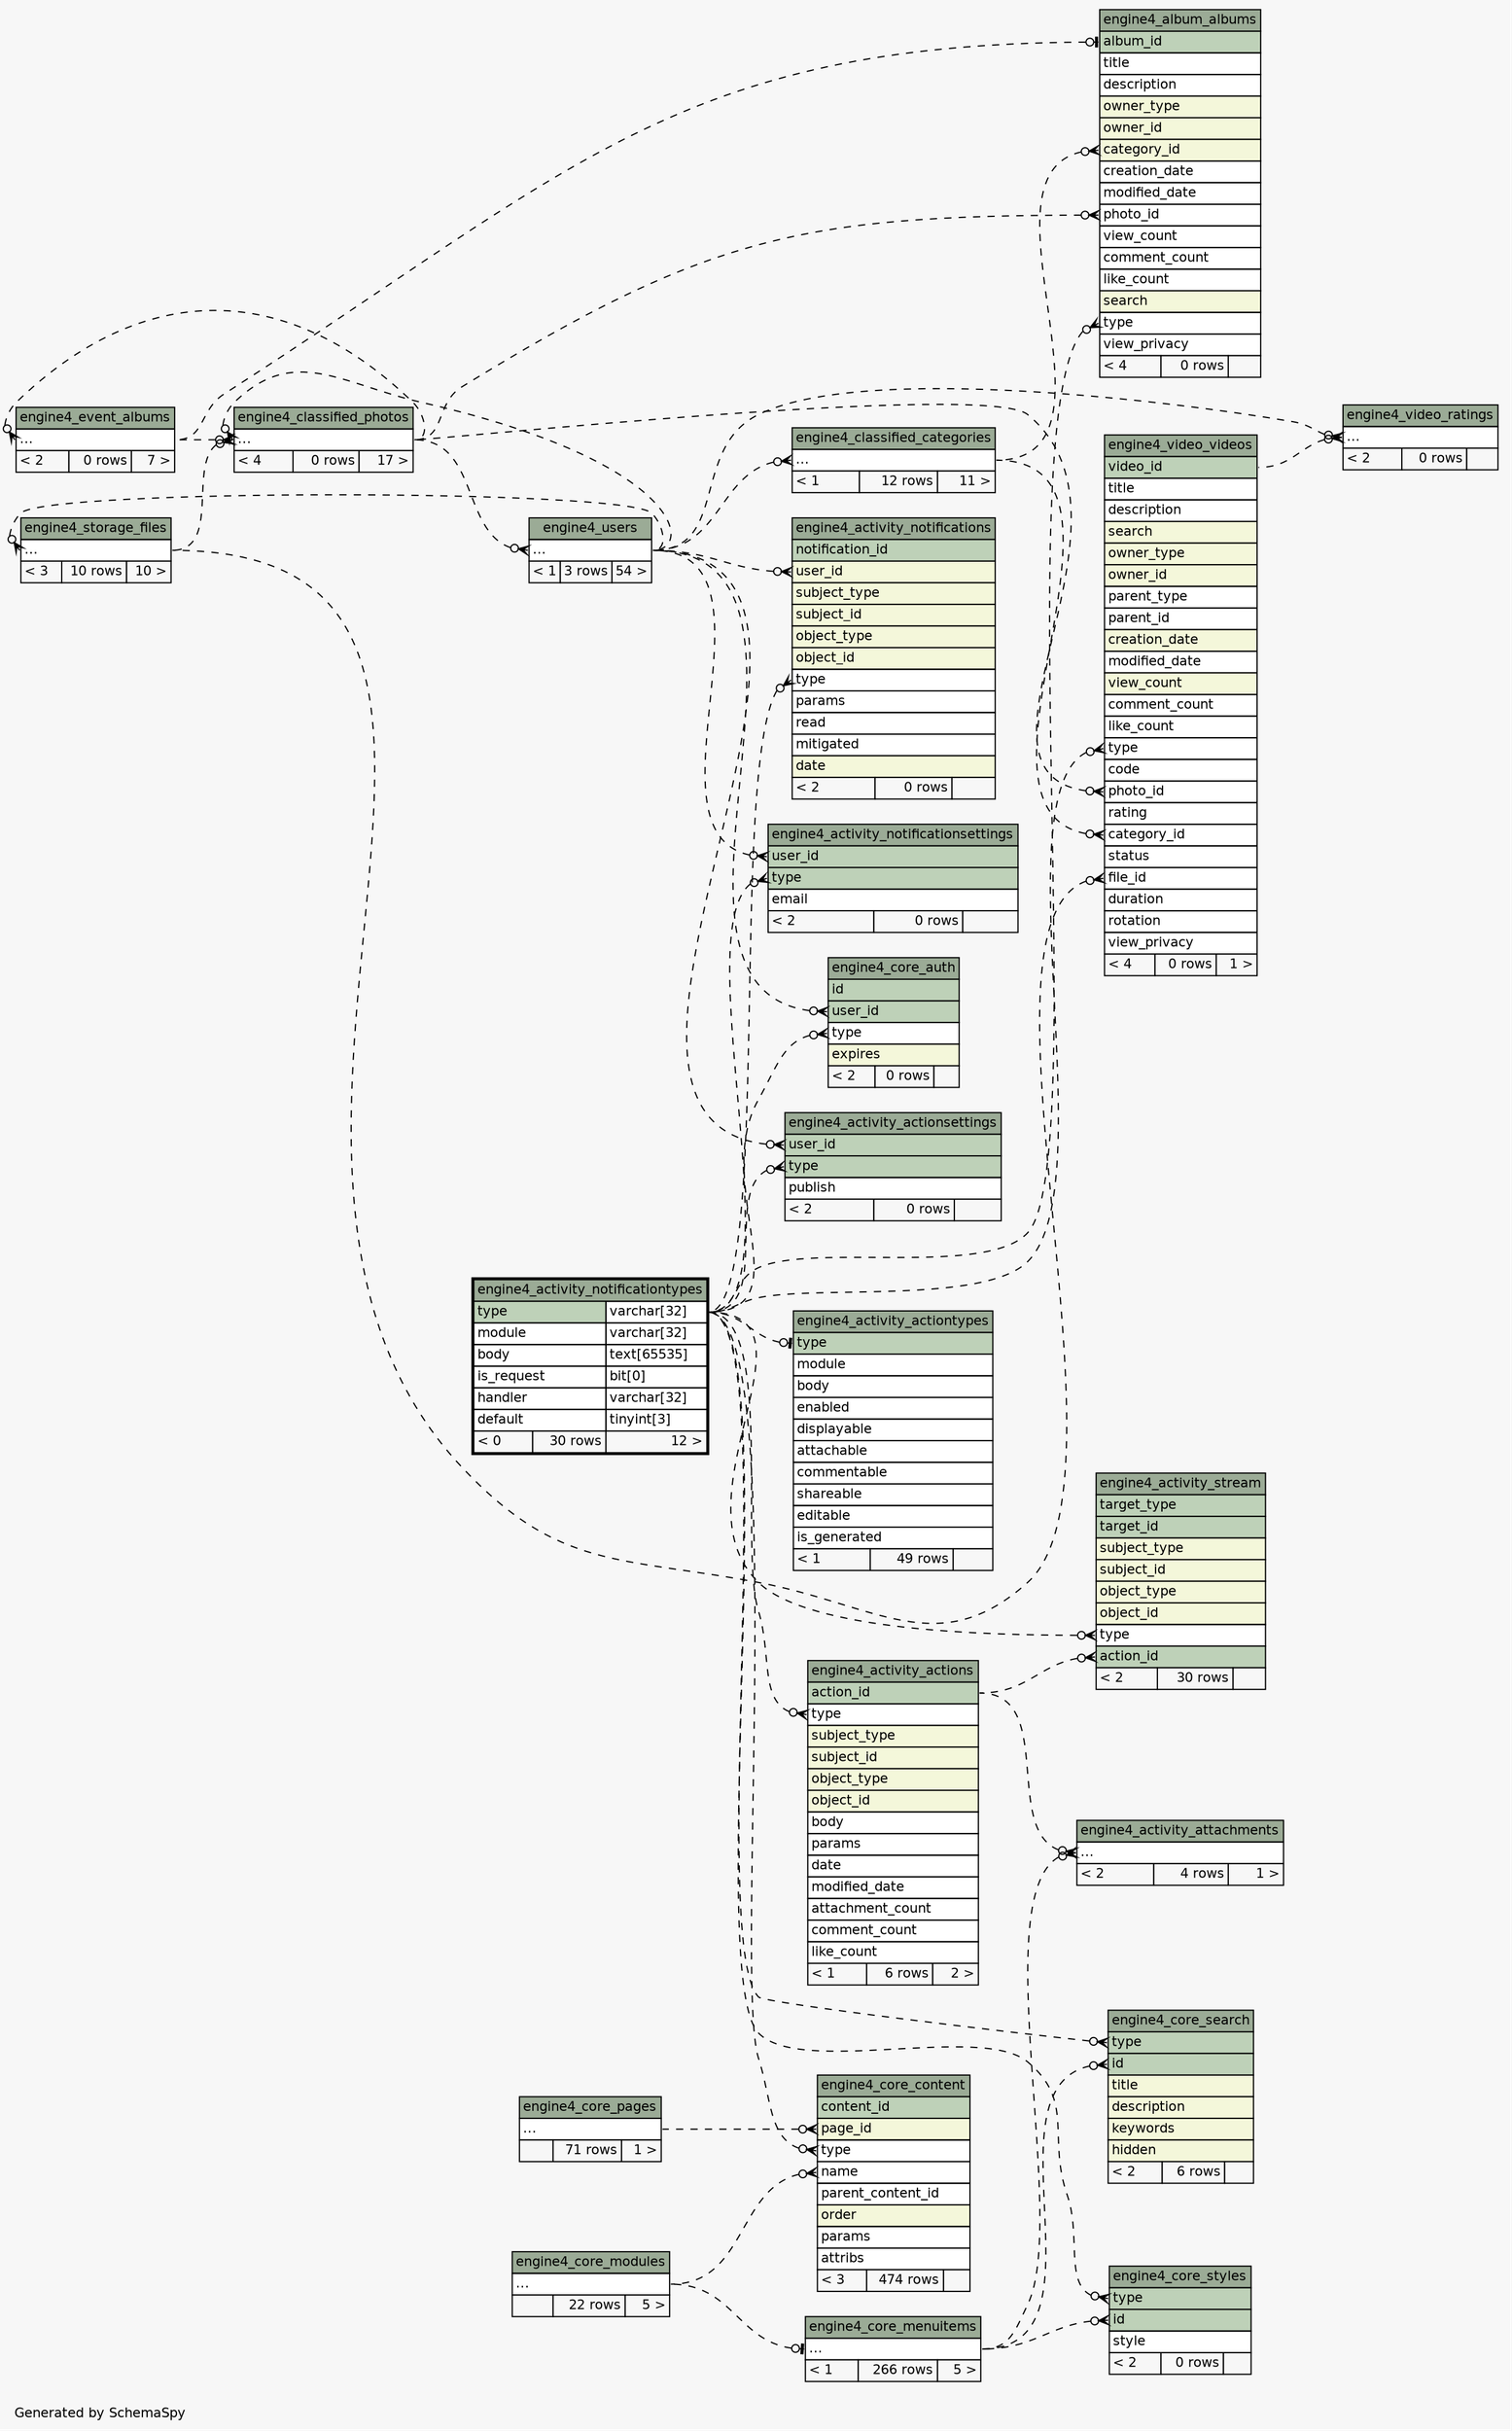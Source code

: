 // dot 2.38.0 on Windows 10 10.0
// SchemaSpy rev 590
digraph "impliedTwoDegreesRelationshipsDiagram" {
  graph [
    rankdir="RL"
    bgcolor="#f7f7f7"
    label="\nGenerated by SchemaSpy"
    labeljust="l"
    nodesep="0.18"
    ranksep="0.46"
    fontname="Helvetica"
    fontsize="11"
  ];
  node [
    fontname="Helvetica"
    fontsize="11"
    shape="plaintext"
  ];
  edge [
    arrowsize="0.8"
  ];
  "engine4_activity_actions":"type":w -> "engine4_activity_notificationtypes":"type.type":e [arrowhead=none dir=back arrowtail=crowodot style=dashed];
  "engine4_activity_actionsettings":"type":w -> "engine4_activity_notificationtypes":"type.type":e [arrowhead=none dir=back arrowtail=crowodot style=dashed];
  "engine4_activity_actionsettings":"user_id":w -> "engine4_users":"elipses":e [arrowhead=none dir=back arrowtail=crowodot style=dashed];
  "engine4_activity_actiontypes":"type":w -> "engine4_activity_notificationtypes":"type.type":e [arrowhead=none dir=back arrowtail=teeodot style=dashed];
  "engine4_activity_attachments":"elipses":w -> "engine4_activity_actions":"action_id":e [arrowhead=none dir=back arrowtail=crowodot style=dashed];
  "engine4_activity_attachments":"elipses":w -> "engine4_core_menuitems":"elipses":e [arrowhead=none dir=back arrowtail=crowodot style=dashed];
  "engine4_activity_notifications":"type":w -> "engine4_activity_notificationtypes":"type.type":e [arrowhead=none dir=back arrowtail=crowodot style=dashed];
  "engine4_activity_notifications":"user_id":w -> "engine4_users":"elipses":e [arrowhead=none dir=back arrowtail=crowodot style=dashed];
  "engine4_activity_notificationsettings":"type":w -> "engine4_activity_notificationtypes":"type.type":e [arrowhead=none dir=back arrowtail=crowodot style=dashed];
  "engine4_activity_notificationsettings":"user_id":w -> "engine4_users":"elipses":e [arrowhead=none dir=back arrowtail=crowodot style=dashed];
  "engine4_activity_stream":"action_id":w -> "engine4_activity_actions":"action_id":e [arrowhead=none dir=back arrowtail=crowodot style=dashed];
  "engine4_activity_stream":"type":w -> "engine4_activity_notificationtypes":"type.type":e [arrowhead=none dir=back arrowtail=crowodot style=dashed];
  "engine4_album_albums":"album_id":w -> "engine4_event_albums":"elipses":e [arrowhead=none dir=back arrowtail=teeodot style=dashed];
  "engine4_album_albums":"category_id":w -> "engine4_classified_categories":"elipses":e [arrowhead=none dir=back arrowtail=crowodot style=dashed];
  "engine4_album_albums":"photo_id":w -> "engine4_classified_photos":"elipses":e [arrowhead=none dir=back arrowtail=crowodot style=dashed];
  "engine4_album_albums":"type":w -> "engine4_activity_notificationtypes":"type.type":e [arrowhead=none dir=back arrowtail=crowodot style=dashed];
  "engine4_classified_categories":"elipses":w -> "engine4_users":"elipses":e [arrowhead=none dir=back arrowtail=crowodot style=dashed];
  "engine4_classified_photos":"elipses":w -> "engine4_event_albums":"elipses":e [arrowhead=none dir=back arrowtail=crowodot style=dashed];
  "engine4_classified_photos":"elipses":w -> "engine4_storage_files":"elipses":e [arrowhead=none dir=back arrowtail=crowodot style=dashed];
  "engine4_classified_photos":"elipses":w -> "engine4_users":"elipses":e [arrowhead=none dir=back arrowtail=crowodot style=dashed];
  "engine4_core_auth":"type":w -> "engine4_activity_notificationtypes":"type.type":e [arrowhead=none dir=back arrowtail=crowodot style=dashed];
  "engine4_core_auth":"user_id":w -> "engine4_users":"elipses":e [arrowhead=none dir=back arrowtail=crowodot style=dashed];
  "engine4_core_content":"name":w -> "engine4_core_modules":"elipses":e [arrowhead=none dir=back arrowtail=crowodot style=dashed];
  "engine4_core_content":"page_id":w -> "engine4_core_pages":"elipses":e [arrowhead=none dir=back arrowtail=crowodot style=dashed];
  "engine4_core_content":"type":w -> "engine4_activity_notificationtypes":"type.type":e [arrowhead=none dir=back arrowtail=crowodot style=dashed];
  "engine4_core_menuitems":"elipses":w -> "engine4_core_modules":"elipses":e [arrowhead=none dir=back arrowtail=teeodot style=dashed];
  "engine4_core_search":"id":w -> "engine4_core_menuitems":"elipses":e [arrowhead=none dir=back arrowtail=crowodot style=dashed];
  "engine4_core_search":"type":w -> "engine4_activity_notificationtypes":"type.type":e [arrowhead=none dir=back arrowtail=crowodot style=dashed];
  "engine4_core_styles":"id":w -> "engine4_core_menuitems":"elipses":e [arrowhead=none dir=back arrowtail=crowodot style=dashed];
  "engine4_core_styles":"type":w -> "engine4_activity_notificationtypes":"type.type":e [arrowhead=none dir=back arrowtail=crowodot style=dashed];
  "engine4_event_albums":"elipses":w -> "engine4_classified_photos":"elipses":e [arrowhead=none dir=back arrowtail=crowodot style=dashed];
  "engine4_storage_files":"elipses":w -> "engine4_users":"elipses":e [arrowhead=none dir=back arrowtail=crowodot style=dashed];
  "engine4_users":"elipses":w -> "engine4_classified_photos":"elipses":e [arrowhead=none dir=back arrowtail=crowodot style=dashed];
  "engine4_video_ratings":"elipses":w -> "engine4_users":"elipses":e [arrowhead=none dir=back arrowtail=crowodot style=dashed];
  "engine4_video_ratings":"elipses":w -> "engine4_video_videos":"video_id":e [arrowhead=none dir=back arrowtail=crowodot style=dashed];
  "engine4_video_videos":"category_id":w -> "engine4_classified_categories":"elipses":e [arrowhead=none dir=back arrowtail=crowodot style=dashed];
  "engine4_video_videos":"file_id":w -> "engine4_storage_files":"elipses":e [arrowhead=none dir=back arrowtail=crowodot style=dashed];
  "engine4_video_videos":"photo_id":w -> "engine4_classified_photos":"elipses":e [arrowhead=none dir=back arrowtail=crowodot style=dashed];
  "engine4_video_videos":"type":w -> "engine4_activity_notificationtypes":"type.type":e [arrowhead=none dir=back arrowtail=crowodot style=dashed];
  "engine4_activity_actions" [
    label=<
    <TABLE BORDER="0" CELLBORDER="1" CELLSPACING="0" BGCOLOR="#ffffff">
      <TR><TD COLSPAN="3" BGCOLOR="#9bab96" ALIGN="CENTER">engine4_activity_actions</TD></TR>
      <TR><TD PORT="action_id" COLSPAN="3" BGCOLOR="#bed1b8" ALIGN="LEFT">action_id</TD></TR>
      <TR><TD PORT="type" COLSPAN="3" ALIGN="LEFT">type</TD></TR>
      <TR><TD PORT="subject_type" COLSPAN="3" BGCOLOR="#f4f7da" ALIGN="LEFT">subject_type</TD></TR>
      <TR><TD PORT="subject_id" COLSPAN="3" BGCOLOR="#f4f7da" ALIGN="LEFT">subject_id</TD></TR>
      <TR><TD PORT="object_type" COLSPAN="3" BGCOLOR="#f4f7da" ALIGN="LEFT">object_type</TD></TR>
      <TR><TD PORT="object_id" COLSPAN="3" BGCOLOR="#f4f7da" ALIGN="LEFT">object_id</TD></TR>
      <TR><TD PORT="body" COLSPAN="3" ALIGN="LEFT">body</TD></TR>
      <TR><TD PORT="params" COLSPAN="3" ALIGN="LEFT">params</TD></TR>
      <TR><TD PORT="date" COLSPAN="3" ALIGN="LEFT">date</TD></TR>
      <TR><TD PORT="modified_date" COLSPAN="3" ALIGN="LEFT">modified_date</TD></TR>
      <TR><TD PORT="attachment_count" COLSPAN="3" ALIGN="LEFT">attachment_count</TD></TR>
      <TR><TD PORT="comment_count" COLSPAN="3" ALIGN="LEFT">comment_count</TD></TR>
      <TR><TD PORT="like_count" COLSPAN="3" ALIGN="LEFT">like_count</TD></TR>
      <TR><TD ALIGN="LEFT" BGCOLOR="#f7f7f7">&lt; 1</TD><TD ALIGN="RIGHT" BGCOLOR="#f7f7f7">6 rows</TD><TD ALIGN="RIGHT" BGCOLOR="#f7f7f7">2 &gt;</TD></TR>
    </TABLE>>
    URL="engine4_activity_actions.html"
    tooltip="engine4_activity_actions"
  ];
  "engine4_activity_actionsettings" [
    label=<
    <TABLE BORDER="0" CELLBORDER="1" CELLSPACING="0" BGCOLOR="#ffffff">
      <TR><TD COLSPAN="3" BGCOLOR="#9bab96" ALIGN="CENTER">engine4_activity_actionsettings</TD></TR>
      <TR><TD PORT="user_id" COLSPAN="3" BGCOLOR="#bed1b8" ALIGN="LEFT">user_id</TD></TR>
      <TR><TD PORT="type" COLSPAN="3" BGCOLOR="#bed1b8" ALIGN="LEFT">type</TD></TR>
      <TR><TD PORT="publish" COLSPAN="3" ALIGN="LEFT">publish</TD></TR>
      <TR><TD ALIGN="LEFT" BGCOLOR="#f7f7f7">&lt; 2</TD><TD ALIGN="RIGHT" BGCOLOR="#f7f7f7">0 rows</TD><TD ALIGN="RIGHT" BGCOLOR="#f7f7f7">  </TD></TR>
    </TABLE>>
    URL="engine4_activity_actionsettings.html"
    tooltip="engine4_activity_actionsettings"
  ];
  "engine4_activity_actiontypes" [
    label=<
    <TABLE BORDER="0" CELLBORDER="1" CELLSPACING="0" BGCOLOR="#ffffff">
      <TR><TD COLSPAN="3" BGCOLOR="#9bab96" ALIGN="CENTER">engine4_activity_actiontypes</TD></TR>
      <TR><TD PORT="type" COLSPAN="3" BGCOLOR="#bed1b8" ALIGN="LEFT">type</TD></TR>
      <TR><TD PORT="module" COLSPAN="3" ALIGN="LEFT">module</TD></TR>
      <TR><TD PORT="body" COLSPAN="3" ALIGN="LEFT">body</TD></TR>
      <TR><TD PORT="enabled" COLSPAN="3" ALIGN="LEFT">enabled</TD></TR>
      <TR><TD PORT="displayable" COLSPAN="3" ALIGN="LEFT">displayable</TD></TR>
      <TR><TD PORT="attachable" COLSPAN="3" ALIGN="LEFT">attachable</TD></TR>
      <TR><TD PORT="commentable" COLSPAN="3" ALIGN="LEFT">commentable</TD></TR>
      <TR><TD PORT="shareable" COLSPAN="3" ALIGN="LEFT">shareable</TD></TR>
      <TR><TD PORT="editable" COLSPAN="3" ALIGN="LEFT">editable</TD></TR>
      <TR><TD PORT="is_generated" COLSPAN="3" ALIGN="LEFT">is_generated</TD></TR>
      <TR><TD ALIGN="LEFT" BGCOLOR="#f7f7f7">&lt; 1</TD><TD ALIGN="RIGHT" BGCOLOR="#f7f7f7">49 rows</TD><TD ALIGN="RIGHT" BGCOLOR="#f7f7f7">  </TD></TR>
    </TABLE>>
    URL="engine4_activity_actiontypes.html"
    tooltip="engine4_activity_actiontypes"
  ];
  "engine4_activity_attachments" [
    label=<
    <TABLE BORDER="0" CELLBORDER="1" CELLSPACING="0" BGCOLOR="#ffffff">
      <TR><TD COLSPAN="3" BGCOLOR="#9bab96" ALIGN="CENTER">engine4_activity_attachments</TD></TR>
      <TR><TD PORT="elipses" COLSPAN="3" ALIGN="LEFT">...</TD></TR>
      <TR><TD ALIGN="LEFT" BGCOLOR="#f7f7f7">&lt; 2</TD><TD ALIGN="RIGHT" BGCOLOR="#f7f7f7">4 rows</TD><TD ALIGN="RIGHT" BGCOLOR="#f7f7f7">1 &gt;</TD></TR>
    </TABLE>>
    URL="engine4_activity_attachments.html"
    tooltip="engine4_activity_attachments"
  ];
  "engine4_activity_notifications" [
    label=<
    <TABLE BORDER="0" CELLBORDER="1" CELLSPACING="0" BGCOLOR="#ffffff">
      <TR><TD COLSPAN="3" BGCOLOR="#9bab96" ALIGN="CENTER">engine4_activity_notifications</TD></TR>
      <TR><TD PORT="notification_id" COLSPAN="3" BGCOLOR="#bed1b8" ALIGN="LEFT">notification_id</TD></TR>
      <TR><TD PORT="user_id" COLSPAN="3" BGCOLOR="#f4f7da" ALIGN="LEFT">user_id</TD></TR>
      <TR><TD PORT="subject_type" COLSPAN="3" BGCOLOR="#f4f7da" ALIGN="LEFT">subject_type</TD></TR>
      <TR><TD PORT="subject_id" COLSPAN="3" BGCOLOR="#f4f7da" ALIGN="LEFT">subject_id</TD></TR>
      <TR><TD PORT="object_type" COLSPAN="3" BGCOLOR="#f4f7da" ALIGN="LEFT">object_type</TD></TR>
      <TR><TD PORT="object_id" COLSPAN="3" BGCOLOR="#f4f7da" ALIGN="LEFT">object_id</TD></TR>
      <TR><TD PORT="type" COLSPAN="3" ALIGN="LEFT">type</TD></TR>
      <TR><TD PORT="params" COLSPAN="3" ALIGN="LEFT">params</TD></TR>
      <TR><TD PORT="read" COLSPAN="3" ALIGN="LEFT">read</TD></TR>
      <TR><TD PORT="mitigated" COLSPAN="3" ALIGN="LEFT">mitigated</TD></TR>
      <TR><TD PORT="date" COLSPAN="3" BGCOLOR="#f4f7da" ALIGN="LEFT">date</TD></TR>
      <TR><TD ALIGN="LEFT" BGCOLOR="#f7f7f7">&lt; 2</TD><TD ALIGN="RIGHT" BGCOLOR="#f7f7f7">0 rows</TD><TD ALIGN="RIGHT" BGCOLOR="#f7f7f7">  </TD></TR>
    </TABLE>>
    URL="engine4_activity_notifications.html"
    tooltip="engine4_activity_notifications"
  ];
  "engine4_activity_notificationsettings" [
    label=<
    <TABLE BORDER="0" CELLBORDER="1" CELLSPACING="0" BGCOLOR="#ffffff">
      <TR><TD COLSPAN="3" BGCOLOR="#9bab96" ALIGN="CENTER">engine4_activity_notificationsettings</TD></TR>
      <TR><TD PORT="user_id" COLSPAN="3" BGCOLOR="#bed1b8" ALIGN="LEFT">user_id</TD></TR>
      <TR><TD PORT="type" COLSPAN="3" BGCOLOR="#bed1b8" ALIGN="LEFT">type</TD></TR>
      <TR><TD PORT="email" COLSPAN="3" ALIGN="LEFT">email</TD></TR>
      <TR><TD ALIGN="LEFT" BGCOLOR="#f7f7f7">&lt; 2</TD><TD ALIGN="RIGHT" BGCOLOR="#f7f7f7">0 rows</TD><TD ALIGN="RIGHT" BGCOLOR="#f7f7f7">  </TD></TR>
    </TABLE>>
    URL="engine4_activity_notificationsettings.html"
    tooltip="engine4_activity_notificationsettings"
  ];
  "engine4_activity_notificationtypes" [
    label=<
    <TABLE BORDER="2" CELLBORDER="1" CELLSPACING="0" BGCOLOR="#ffffff">
      <TR><TD COLSPAN="3" BGCOLOR="#9bab96" ALIGN="CENTER">engine4_activity_notificationtypes</TD></TR>
      <TR><TD PORT="type" COLSPAN="2" BGCOLOR="#bed1b8" ALIGN="LEFT">type</TD><TD PORT="type.type" ALIGN="LEFT">varchar[32]</TD></TR>
      <TR><TD PORT="module" COLSPAN="2" ALIGN="LEFT">module</TD><TD PORT="module.type" ALIGN="LEFT">varchar[32]</TD></TR>
      <TR><TD PORT="body" COLSPAN="2" ALIGN="LEFT">body</TD><TD PORT="body.type" ALIGN="LEFT">text[65535]</TD></TR>
      <TR><TD PORT="is_request" COLSPAN="2" ALIGN="LEFT">is_request</TD><TD PORT="is_request.type" ALIGN="LEFT">bit[0]</TD></TR>
      <TR><TD PORT="handler" COLSPAN="2" ALIGN="LEFT">handler</TD><TD PORT="handler.type" ALIGN="LEFT">varchar[32]</TD></TR>
      <TR><TD PORT="default" COLSPAN="2" ALIGN="LEFT">default</TD><TD PORT="default.type" ALIGN="LEFT">tinyint[3]</TD></TR>
      <TR><TD ALIGN="LEFT" BGCOLOR="#f7f7f7">&lt; 0</TD><TD ALIGN="RIGHT" BGCOLOR="#f7f7f7">30 rows</TD><TD ALIGN="RIGHT" BGCOLOR="#f7f7f7">12 &gt;</TD></TR>
    </TABLE>>
    URL="engine4_activity_notificationtypes.html"
    tooltip="engine4_activity_notificationtypes"
  ];
  "engine4_activity_stream" [
    label=<
    <TABLE BORDER="0" CELLBORDER="1" CELLSPACING="0" BGCOLOR="#ffffff">
      <TR><TD COLSPAN="3" BGCOLOR="#9bab96" ALIGN="CENTER">engine4_activity_stream</TD></TR>
      <TR><TD PORT="target_type" COLSPAN="3" BGCOLOR="#bed1b8" ALIGN="LEFT">target_type</TD></TR>
      <TR><TD PORT="target_id" COLSPAN="3" BGCOLOR="#bed1b8" ALIGN="LEFT">target_id</TD></TR>
      <TR><TD PORT="subject_type" COLSPAN="3" BGCOLOR="#f4f7da" ALIGN="LEFT">subject_type</TD></TR>
      <TR><TD PORT="subject_id" COLSPAN="3" BGCOLOR="#f4f7da" ALIGN="LEFT">subject_id</TD></TR>
      <TR><TD PORT="object_type" COLSPAN="3" BGCOLOR="#f4f7da" ALIGN="LEFT">object_type</TD></TR>
      <TR><TD PORT="object_id" COLSPAN="3" BGCOLOR="#f4f7da" ALIGN="LEFT">object_id</TD></TR>
      <TR><TD PORT="type" COLSPAN="3" ALIGN="LEFT">type</TD></TR>
      <TR><TD PORT="action_id" COLSPAN="3" BGCOLOR="#bed1b8" ALIGN="LEFT">action_id</TD></TR>
      <TR><TD ALIGN="LEFT" BGCOLOR="#f7f7f7">&lt; 2</TD><TD ALIGN="RIGHT" BGCOLOR="#f7f7f7">30 rows</TD><TD ALIGN="RIGHT" BGCOLOR="#f7f7f7">  </TD></TR>
    </TABLE>>
    URL="engine4_activity_stream.html"
    tooltip="engine4_activity_stream"
  ];
  "engine4_album_albums" [
    label=<
    <TABLE BORDER="0" CELLBORDER="1" CELLSPACING="0" BGCOLOR="#ffffff">
      <TR><TD COLSPAN="3" BGCOLOR="#9bab96" ALIGN="CENTER">engine4_album_albums</TD></TR>
      <TR><TD PORT="album_id" COLSPAN="3" BGCOLOR="#bed1b8" ALIGN="LEFT">album_id</TD></TR>
      <TR><TD PORT="title" COLSPAN="3" ALIGN="LEFT">title</TD></TR>
      <TR><TD PORT="description" COLSPAN="3" ALIGN="LEFT">description</TD></TR>
      <TR><TD PORT="owner_type" COLSPAN="3" BGCOLOR="#f4f7da" ALIGN="LEFT">owner_type</TD></TR>
      <TR><TD PORT="owner_id" COLSPAN="3" BGCOLOR="#f4f7da" ALIGN="LEFT">owner_id</TD></TR>
      <TR><TD PORT="category_id" COLSPAN="3" BGCOLOR="#f4f7da" ALIGN="LEFT">category_id</TD></TR>
      <TR><TD PORT="creation_date" COLSPAN="3" ALIGN="LEFT">creation_date</TD></TR>
      <TR><TD PORT="modified_date" COLSPAN="3" ALIGN="LEFT">modified_date</TD></TR>
      <TR><TD PORT="photo_id" COLSPAN="3" ALIGN="LEFT">photo_id</TD></TR>
      <TR><TD PORT="view_count" COLSPAN="3" ALIGN="LEFT">view_count</TD></TR>
      <TR><TD PORT="comment_count" COLSPAN="3" ALIGN="LEFT">comment_count</TD></TR>
      <TR><TD PORT="like_count" COLSPAN="3" ALIGN="LEFT">like_count</TD></TR>
      <TR><TD PORT="search" COLSPAN="3" BGCOLOR="#f4f7da" ALIGN="LEFT">search</TD></TR>
      <TR><TD PORT="type" COLSPAN="3" ALIGN="LEFT">type</TD></TR>
      <TR><TD PORT="view_privacy" COLSPAN="3" ALIGN="LEFT">view_privacy</TD></TR>
      <TR><TD ALIGN="LEFT" BGCOLOR="#f7f7f7">&lt; 4</TD><TD ALIGN="RIGHT" BGCOLOR="#f7f7f7">0 rows</TD><TD ALIGN="RIGHT" BGCOLOR="#f7f7f7">  </TD></TR>
    </TABLE>>
    URL="engine4_album_albums.html"
    tooltip="engine4_album_albums"
  ];
  "engine4_classified_categories" [
    label=<
    <TABLE BORDER="0" CELLBORDER="1" CELLSPACING="0" BGCOLOR="#ffffff">
      <TR><TD COLSPAN="3" BGCOLOR="#9bab96" ALIGN="CENTER">engine4_classified_categories</TD></TR>
      <TR><TD PORT="elipses" COLSPAN="3" ALIGN="LEFT">...</TD></TR>
      <TR><TD ALIGN="LEFT" BGCOLOR="#f7f7f7">&lt; 1</TD><TD ALIGN="RIGHT" BGCOLOR="#f7f7f7">12 rows</TD><TD ALIGN="RIGHT" BGCOLOR="#f7f7f7">11 &gt;</TD></TR>
    </TABLE>>
    URL="engine4_classified_categories.html"
    tooltip="engine4_classified_categories"
  ];
  "engine4_classified_photos" [
    label=<
    <TABLE BORDER="0" CELLBORDER="1" CELLSPACING="0" BGCOLOR="#ffffff">
      <TR><TD COLSPAN="3" BGCOLOR="#9bab96" ALIGN="CENTER">engine4_classified_photos</TD></TR>
      <TR><TD PORT="elipses" COLSPAN="3" ALIGN="LEFT">...</TD></TR>
      <TR><TD ALIGN="LEFT" BGCOLOR="#f7f7f7">&lt; 4</TD><TD ALIGN="RIGHT" BGCOLOR="#f7f7f7">0 rows</TD><TD ALIGN="RIGHT" BGCOLOR="#f7f7f7">17 &gt;</TD></TR>
    </TABLE>>
    URL="engine4_classified_photos.html"
    tooltip="engine4_classified_photos"
  ];
  "engine4_core_auth" [
    label=<
    <TABLE BORDER="0" CELLBORDER="1" CELLSPACING="0" BGCOLOR="#ffffff">
      <TR><TD COLSPAN="3" BGCOLOR="#9bab96" ALIGN="CENTER">engine4_core_auth</TD></TR>
      <TR><TD PORT="id" COLSPAN="3" BGCOLOR="#bed1b8" ALIGN="LEFT">id</TD></TR>
      <TR><TD PORT="user_id" COLSPAN="3" BGCOLOR="#bed1b8" ALIGN="LEFT">user_id</TD></TR>
      <TR><TD PORT="type" COLSPAN="3" ALIGN="LEFT">type</TD></TR>
      <TR><TD PORT="expires" COLSPAN="3" BGCOLOR="#f4f7da" ALIGN="LEFT">expires</TD></TR>
      <TR><TD ALIGN="LEFT" BGCOLOR="#f7f7f7">&lt; 2</TD><TD ALIGN="RIGHT" BGCOLOR="#f7f7f7">0 rows</TD><TD ALIGN="RIGHT" BGCOLOR="#f7f7f7">  </TD></TR>
    </TABLE>>
    URL="engine4_core_auth.html"
    tooltip="engine4_core_auth"
  ];
  "engine4_core_content" [
    label=<
    <TABLE BORDER="0" CELLBORDER="1" CELLSPACING="0" BGCOLOR="#ffffff">
      <TR><TD COLSPAN="3" BGCOLOR="#9bab96" ALIGN="CENTER">engine4_core_content</TD></TR>
      <TR><TD PORT="content_id" COLSPAN="3" BGCOLOR="#bed1b8" ALIGN="LEFT">content_id</TD></TR>
      <TR><TD PORT="page_id" COLSPAN="3" BGCOLOR="#f4f7da" ALIGN="LEFT">page_id</TD></TR>
      <TR><TD PORT="type" COLSPAN="3" ALIGN="LEFT">type</TD></TR>
      <TR><TD PORT="name" COLSPAN="3" ALIGN="LEFT">name</TD></TR>
      <TR><TD PORT="parent_content_id" COLSPAN="3" ALIGN="LEFT">parent_content_id</TD></TR>
      <TR><TD PORT="order" COLSPAN="3" BGCOLOR="#f4f7da" ALIGN="LEFT">order</TD></TR>
      <TR><TD PORT="params" COLSPAN="3" ALIGN="LEFT">params</TD></TR>
      <TR><TD PORT="attribs" COLSPAN="3" ALIGN="LEFT">attribs</TD></TR>
      <TR><TD ALIGN="LEFT" BGCOLOR="#f7f7f7">&lt; 3</TD><TD ALIGN="RIGHT" BGCOLOR="#f7f7f7">474 rows</TD><TD ALIGN="RIGHT" BGCOLOR="#f7f7f7">  </TD></TR>
    </TABLE>>
    URL="engine4_core_content.html"
    tooltip="engine4_core_content"
  ];
  "engine4_core_menuitems" [
    label=<
    <TABLE BORDER="0" CELLBORDER="1" CELLSPACING="0" BGCOLOR="#ffffff">
      <TR><TD COLSPAN="3" BGCOLOR="#9bab96" ALIGN="CENTER">engine4_core_menuitems</TD></TR>
      <TR><TD PORT="elipses" COLSPAN="3" ALIGN="LEFT">...</TD></TR>
      <TR><TD ALIGN="LEFT" BGCOLOR="#f7f7f7">&lt; 1</TD><TD ALIGN="RIGHT" BGCOLOR="#f7f7f7">266 rows</TD><TD ALIGN="RIGHT" BGCOLOR="#f7f7f7">5 &gt;</TD></TR>
    </TABLE>>
    URL="engine4_core_menuitems.html"
    tooltip="engine4_core_menuitems"
  ];
  "engine4_core_modules" [
    label=<
    <TABLE BORDER="0" CELLBORDER="1" CELLSPACING="0" BGCOLOR="#ffffff">
      <TR><TD COLSPAN="3" BGCOLOR="#9bab96" ALIGN="CENTER">engine4_core_modules</TD></TR>
      <TR><TD PORT="elipses" COLSPAN="3" ALIGN="LEFT">...</TD></TR>
      <TR><TD ALIGN="LEFT" BGCOLOR="#f7f7f7">  </TD><TD ALIGN="RIGHT" BGCOLOR="#f7f7f7">22 rows</TD><TD ALIGN="RIGHT" BGCOLOR="#f7f7f7">5 &gt;</TD></TR>
    </TABLE>>
    URL="engine4_core_modules.html"
    tooltip="engine4_core_modules"
  ];
  "engine4_core_pages" [
    label=<
    <TABLE BORDER="0" CELLBORDER="1" CELLSPACING="0" BGCOLOR="#ffffff">
      <TR><TD COLSPAN="3" BGCOLOR="#9bab96" ALIGN="CENTER">engine4_core_pages</TD></TR>
      <TR><TD PORT="elipses" COLSPAN="3" ALIGN="LEFT">...</TD></TR>
      <TR><TD ALIGN="LEFT" BGCOLOR="#f7f7f7">  </TD><TD ALIGN="RIGHT" BGCOLOR="#f7f7f7">71 rows</TD><TD ALIGN="RIGHT" BGCOLOR="#f7f7f7">1 &gt;</TD></TR>
    </TABLE>>
    URL="engine4_core_pages.html"
    tooltip="engine4_core_pages"
  ];
  "engine4_core_search" [
    label=<
    <TABLE BORDER="0" CELLBORDER="1" CELLSPACING="0" BGCOLOR="#ffffff">
      <TR><TD COLSPAN="3" BGCOLOR="#9bab96" ALIGN="CENTER">engine4_core_search</TD></TR>
      <TR><TD PORT="type" COLSPAN="3" BGCOLOR="#bed1b8" ALIGN="LEFT">type</TD></TR>
      <TR><TD PORT="id" COLSPAN="3" BGCOLOR="#bed1b8" ALIGN="LEFT">id</TD></TR>
      <TR><TD PORT="title" COLSPAN="3" BGCOLOR="#f4f7da" ALIGN="LEFT">title</TD></TR>
      <TR><TD PORT="description" COLSPAN="3" BGCOLOR="#f4f7da" ALIGN="LEFT">description</TD></TR>
      <TR><TD PORT="keywords" COLSPAN="3" BGCOLOR="#f4f7da" ALIGN="LEFT">keywords</TD></TR>
      <TR><TD PORT="hidden" COLSPAN="3" BGCOLOR="#f4f7da" ALIGN="LEFT">hidden</TD></TR>
      <TR><TD ALIGN="LEFT" BGCOLOR="#f7f7f7">&lt; 2</TD><TD ALIGN="RIGHT" BGCOLOR="#f7f7f7">6 rows</TD><TD ALIGN="RIGHT" BGCOLOR="#f7f7f7">  </TD></TR>
    </TABLE>>
    URL="engine4_core_search.html"
    tooltip="engine4_core_search"
  ];
  "engine4_core_styles" [
    label=<
    <TABLE BORDER="0" CELLBORDER="1" CELLSPACING="0" BGCOLOR="#ffffff">
      <TR><TD COLSPAN="3" BGCOLOR="#9bab96" ALIGN="CENTER">engine4_core_styles</TD></TR>
      <TR><TD PORT="type" COLSPAN="3" BGCOLOR="#bed1b8" ALIGN="LEFT">type</TD></TR>
      <TR><TD PORT="id" COLSPAN="3" BGCOLOR="#bed1b8" ALIGN="LEFT">id</TD></TR>
      <TR><TD PORT="style" COLSPAN="3" ALIGN="LEFT">style</TD></TR>
      <TR><TD ALIGN="LEFT" BGCOLOR="#f7f7f7">&lt; 2</TD><TD ALIGN="RIGHT" BGCOLOR="#f7f7f7">0 rows</TD><TD ALIGN="RIGHT" BGCOLOR="#f7f7f7">  </TD></TR>
    </TABLE>>
    URL="engine4_core_styles.html"
    tooltip="engine4_core_styles"
  ];
  "engine4_event_albums" [
    label=<
    <TABLE BORDER="0" CELLBORDER="1" CELLSPACING="0" BGCOLOR="#ffffff">
      <TR><TD COLSPAN="3" BGCOLOR="#9bab96" ALIGN="CENTER">engine4_event_albums</TD></TR>
      <TR><TD PORT="elipses" COLSPAN="3" ALIGN="LEFT">...</TD></TR>
      <TR><TD ALIGN="LEFT" BGCOLOR="#f7f7f7">&lt; 2</TD><TD ALIGN="RIGHT" BGCOLOR="#f7f7f7">0 rows</TD><TD ALIGN="RIGHT" BGCOLOR="#f7f7f7">7 &gt;</TD></TR>
    </TABLE>>
    URL="engine4_event_albums.html"
    tooltip="engine4_event_albums"
  ];
  "engine4_storage_files" [
    label=<
    <TABLE BORDER="0" CELLBORDER="1" CELLSPACING="0" BGCOLOR="#ffffff">
      <TR><TD COLSPAN="3" BGCOLOR="#9bab96" ALIGN="CENTER">engine4_storage_files</TD></TR>
      <TR><TD PORT="elipses" COLSPAN="3" ALIGN="LEFT">...</TD></TR>
      <TR><TD ALIGN="LEFT" BGCOLOR="#f7f7f7">&lt; 3</TD><TD ALIGN="RIGHT" BGCOLOR="#f7f7f7">10 rows</TD><TD ALIGN="RIGHT" BGCOLOR="#f7f7f7">10 &gt;</TD></TR>
    </TABLE>>
    URL="engine4_storage_files.html"
    tooltip="engine4_storage_files"
  ];
  "engine4_users" [
    label=<
    <TABLE BORDER="0" CELLBORDER="1" CELLSPACING="0" BGCOLOR="#ffffff">
      <TR><TD COLSPAN="3" BGCOLOR="#9bab96" ALIGN="CENTER">engine4_users</TD></TR>
      <TR><TD PORT="elipses" COLSPAN="3" ALIGN="LEFT">...</TD></TR>
      <TR><TD ALIGN="LEFT" BGCOLOR="#f7f7f7">&lt; 1</TD><TD ALIGN="RIGHT" BGCOLOR="#f7f7f7">3 rows</TD><TD ALIGN="RIGHT" BGCOLOR="#f7f7f7">54 &gt;</TD></TR>
    </TABLE>>
    URL="engine4_users.html"
    tooltip="engine4_users"
  ];
  "engine4_video_ratings" [
    label=<
    <TABLE BORDER="0" CELLBORDER="1" CELLSPACING="0" BGCOLOR="#ffffff">
      <TR><TD COLSPAN="3" BGCOLOR="#9bab96" ALIGN="CENTER">engine4_video_ratings</TD></TR>
      <TR><TD PORT="elipses" COLSPAN="3" ALIGN="LEFT">...</TD></TR>
      <TR><TD ALIGN="LEFT" BGCOLOR="#f7f7f7">&lt; 2</TD><TD ALIGN="RIGHT" BGCOLOR="#f7f7f7">0 rows</TD><TD ALIGN="RIGHT" BGCOLOR="#f7f7f7">  </TD></TR>
    </TABLE>>
    URL="engine4_video_ratings.html"
    tooltip="engine4_video_ratings"
  ];
  "engine4_video_videos" [
    label=<
    <TABLE BORDER="0" CELLBORDER="1" CELLSPACING="0" BGCOLOR="#ffffff">
      <TR><TD COLSPAN="3" BGCOLOR="#9bab96" ALIGN="CENTER">engine4_video_videos</TD></TR>
      <TR><TD PORT="video_id" COLSPAN="3" BGCOLOR="#bed1b8" ALIGN="LEFT">video_id</TD></TR>
      <TR><TD PORT="title" COLSPAN="3" ALIGN="LEFT">title</TD></TR>
      <TR><TD PORT="description" COLSPAN="3" ALIGN="LEFT">description</TD></TR>
      <TR><TD PORT="search" COLSPAN="3" BGCOLOR="#f4f7da" ALIGN="LEFT">search</TD></TR>
      <TR><TD PORT="owner_type" COLSPAN="3" BGCOLOR="#f4f7da" ALIGN="LEFT">owner_type</TD></TR>
      <TR><TD PORT="owner_id" COLSPAN="3" BGCOLOR="#f4f7da" ALIGN="LEFT">owner_id</TD></TR>
      <TR><TD PORT="parent_type" COLSPAN="3" ALIGN="LEFT">parent_type</TD></TR>
      <TR><TD PORT="parent_id" COLSPAN="3" ALIGN="LEFT">parent_id</TD></TR>
      <TR><TD PORT="creation_date" COLSPAN="3" BGCOLOR="#f4f7da" ALIGN="LEFT">creation_date</TD></TR>
      <TR><TD PORT="modified_date" COLSPAN="3" ALIGN="LEFT">modified_date</TD></TR>
      <TR><TD PORT="view_count" COLSPAN="3" BGCOLOR="#f4f7da" ALIGN="LEFT">view_count</TD></TR>
      <TR><TD PORT="comment_count" COLSPAN="3" ALIGN="LEFT">comment_count</TD></TR>
      <TR><TD PORT="like_count" COLSPAN="3" ALIGN="LEFT">like_count</TD></TR>
      <TR><TD PORT="type" COLSPAN="3" ALIGN="LEFT">type</TD></TR>
      <TR><TD PORT="code" COLSPAN="3" ALIGN="LEFT">code</TD></TR>
      <TR><TD PORT="photo_id" COLSPAN="3" ALIGN="LEFT">photo_id</TD></TR>
      <TR><TD PORT="rating" COLSPAN="3" ALIGN="LEFT">rating</TD></TR>
      <TR><TD PORT="category_id" COLSPAN="3" ALIGN="LEFT">category_id</TD></TR>
      <TR><TD PORT="status" COLSPAN="3" ALIGN="LEFT">status</TD></TR>
      <TR><TD PORT="file_id" COLSPAN="3" ALIGN="LEFT">file_id</TD></TR>
      <TR><TD PORT="duration" COLSPAN="3" ALIGN="LEFT">duration</TD></TR>
      <TR><TD PORT="rotation" COLSPAN="3" ALIGN="LEFT">rotation</TD></TR>
      <TR><TD PORT="view_privacy" COLSPAN="3" ALIGN="LEFT">view_privacy</TD></TR>
      <TR><TD ALIGN="LEFT" BGCOLOR="#f7f7f7">&lt; 4</TD><TD ALIGN="RIGHT" BGCOLOR="#f7f7f7">0 rows</TD><TD ALIGN="RIGHT" BGCOLOR="#f7f7f7">1 &gt;</TD></TR>
    </TABLE>>
    URL="engine4_video_videos.html"
    tooltip="engine4_video_videos"
  ];
}

